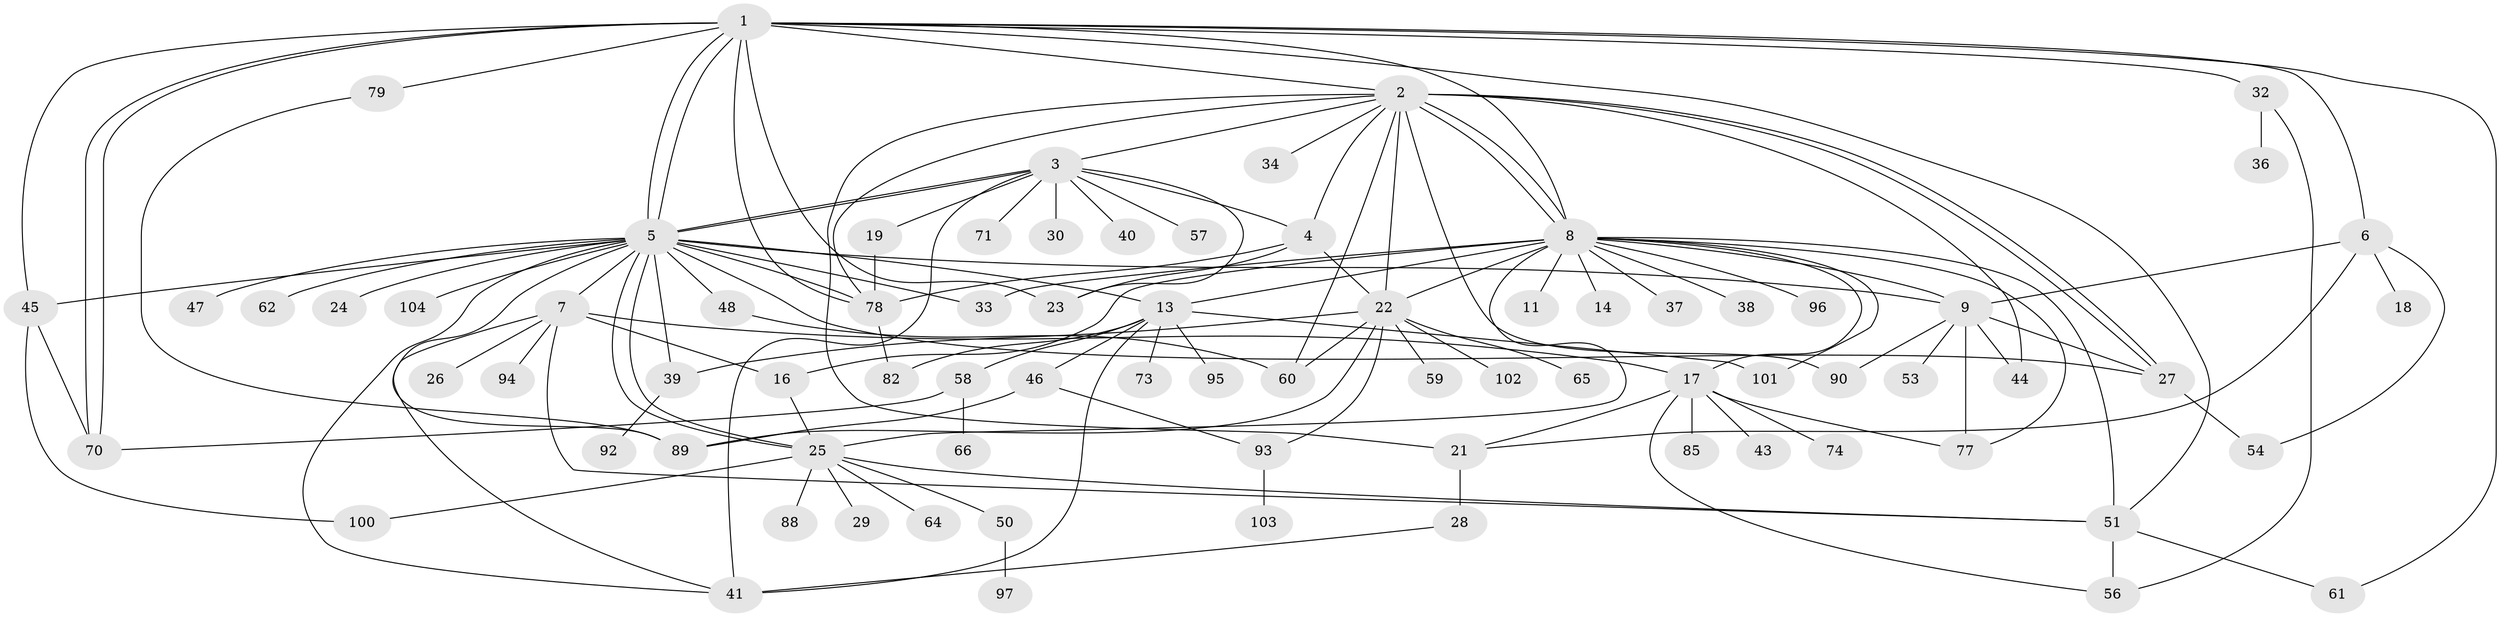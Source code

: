 // original degree distribution, {15: 0.009615384615384616, 16: 0.009615384615384616, 12: 0.009615384615384616, 6: 0.04807692307692308, 21: 0.009615384615384616, 2: 0.16346153846153846, 19: 0.009615384615384616, 1: 0.4326923076923077, 5: 0.0673076923076923, 10: 0.009615384615384616, 4: 0.0673076923076923, 3: 0.14423076923076922, 9: 0.019230769230769232}
// Generated by graph-tools (version 1.1) at 2025/41/03/06/25 10:41:46]
// undirected, 78 vertices, 134 edges
graph export_dot {
graph [start="1"]
  node [color=gray90,style=filled];
  1 [super="+63"];
  2 [super="+84"];
  3 [super="+72"];
  4 [super="+10"];
  5 [super="+42"];
  6 [super="+12"];
  7 [super="+20"];
  8 [super="+91"];
  9 [super="+15"];
  11;
  13 [super="+69"];
  14;
  16 [super="+49"];
  17 [super="+31"];
  18;
  19;
  21 [super="+87"];
  22 [super="+55"];
  23 [super="+35"];
  24;
  25 [super="+76"];
  26;
  27;
  28;
  29;
  30;
  32 [super="+75"];
  33;
  34;
  36;
  37;
  38;
  39;
  40;
  41 [super="+80"];
  43;
  44;
  45 [super="+67"];
  46 [super="+81"];
  47;
  48 [super="+99"];
  50 [super="+68"];
  51 [super="+52"];
  53;
  54;
  56;
  57;
  58;
  59;
  60;
  61 [super="+98"];
  62;
  64;
  65;
  66 [super="+83"];
  70;
  71;
  73;
  74;
  77;
  78 [super="+86"];
  79;
  82;
  85;
  88;
  89;
  90;
  92;
  93;
  94;
  95;
  96;
  97;
  100;
  101;
  102;
  103;
  104;
  1 -- 2;
  1 -- 5;
  1 -- 5;
  1 -- 6;
  1 -- 8;
  1 -- 32;
  1 -- 45;
  1 -- 61;
  1 -- 70;
  1 -- 70;
  1 -- 78;
  1 -- 79;
  1 -- 23;
  1 -- 51;
  2 -- 3;
  2 -- 4;
  2 -- 8;
  2 -- 8;
  2 -- 21;
  2 -- 22 [weight=2];
  2 -- 27;
  2 -- 27;
  2 -- 34;
  2 -- 44;
  2 -- 60;
  2 -- 90;
  2 -- 78;
  3 -- 4;
  3 -- 5;
  3 -- 5;
  3 -- 19;
  3 -- 23;
  3 -- 30;
  3 -- 40;
  3 -- 41;
  3 -- 57;
  3 -- 71;
  4 -- 22;
  4 -- 23;
  4 -- 78;
  5 -- 7;
  5 -- 9;
  5 -- 13;
  5 -- 24;
  5 -- 25;
  5 -- 25;
  5 -- 27;
  5 -- 33;
  5 -- 39;
  5 -- 45;
  5 -- 48;
  5 -- 62;
  5 -- 89;
  5 -- 104;
  5 -- 47;
  5 -- 78;
  5 -- 41;
  6 -- 18;
  6 -- 21;
  6 -- 54;
  6 -- 9;
  7 -- 26;
  7 -- 41;
  7 -- 51;
  7 -- 17;
  7 -- 16;
  7 -- 94;
  8 -- 11;
  8 -- 13 [weight=2];
  8 -- 14;
  8 -- 16;
  8 -- 17;
  8 -- 25;
  8 -- 33;
  8 -- 37;
  8 -- 38;
  8 -- 77;
  8 -- 96;
  8 -- 101;
  8 -- 22;
  8 -- 9;
  8 -- 51;
  9 -- 27;
  9 -- 44;
  9 -- 53;
  9 -- 77;
  9 -- 90;
  13 -- 41;
  13 -- 46;
  13 -- 58;
  13 -- 73;
  13 -- 82;
  13 -- 95;
  13 -- 101;
  16 -- 25;
  17 -- 56;
  17 -- 74;
  17 -- 85;
  17 -- 21;
  17 -- 43;
  17 -- 77;
  19 -- 78;
  21 -- 28;
  22 -- 59;
  22 -- 60;
  22 -- 65;
  22 -- 89;
  22 -- 93;
  22 -- 39;
  22 -- 102;
  25 -- 29;
  25 -- 50;
  25 -- 64;
  25 -- 88;
  25 -- 51;
  25 -- 100;
  27 -- 54;
  28 -- 41;
  32 -- 36;
  32 -- 56;
  39 -- 92;
  45 -- 70;
  45 -- 100;
  46 -- 89;
  46 -- 93;
  48 -- 60;
  50 -- 97;
  51 -- 56;
  51 -- 61;
  58 -- 66;
  58 -- 70;
  78 -- 82;
  79 -- 89;
  93 -- 103;
}
